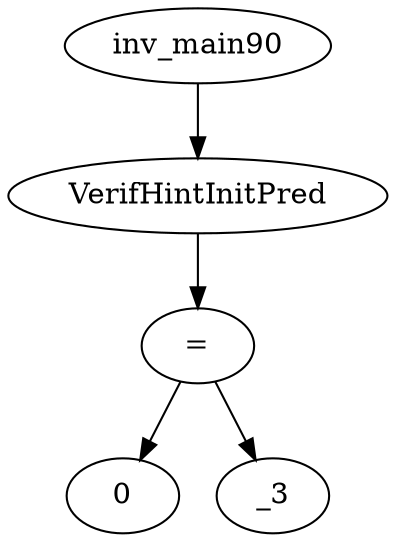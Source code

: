 digraph dag {
0 [label="inv_main90"];
1 [label="VerifHintInitPred"];
2 [label="="];
3 [label="0"];
4 [label="_3"];
0->1
1->2
2->4
2 -> 3
}
